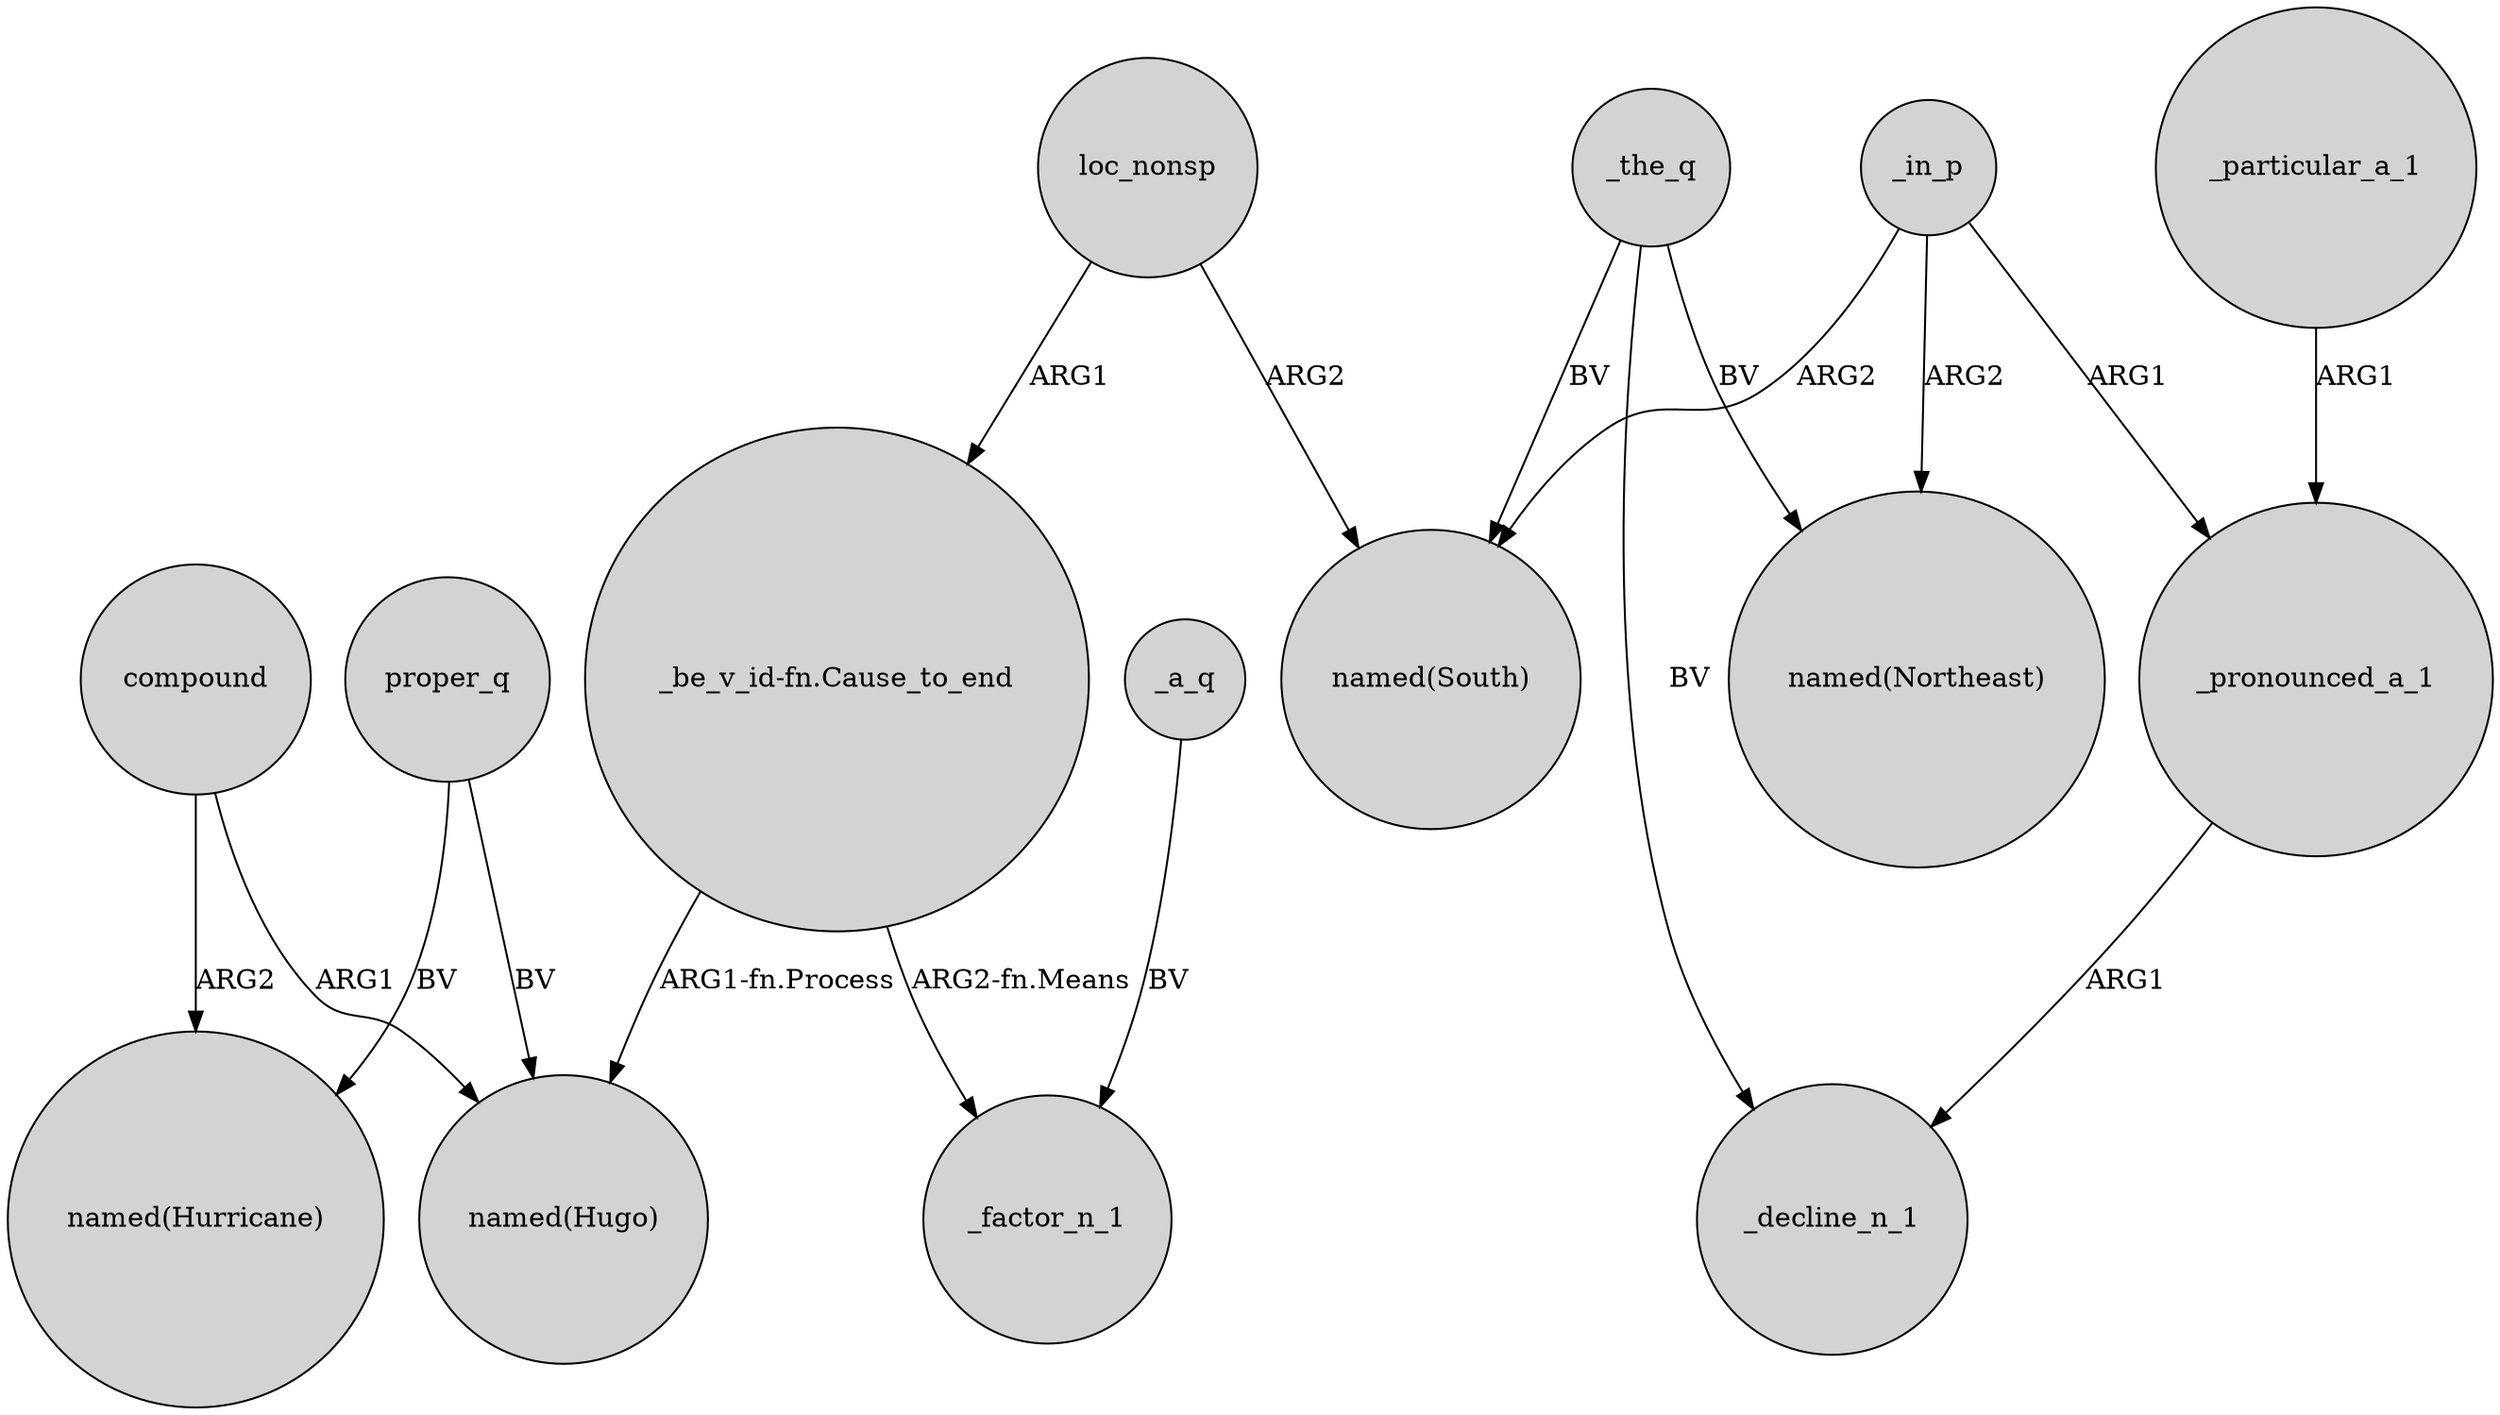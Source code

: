 digraph {
	node [shape=circle style=filled]
	compound -> "named(Hurricane)" [label=ARG2]
	proper_q -> "named(Hugo)" [label=BV]
	_particular_a_1 -> _pronounced_a_1 [label=ARG1]
	"_be_v_id-fn.Cause_to_end" -> _factor_n_1 [label="ARG2-fn.Means"]
	_in_p -> "named(South)" [label=ARG2]
	_the_q -> _decline_n_1 [label=BV]
	loc_nonsp -> "_be_v_id-fn.Cause_to_end" [label=ARG1]
	compound -> "named(Hugo)" [label=ARG1]
	_in_p -> _pronounced_a_1 [label=ARG1]
	_pronounced_a_1 -> _decline_n_1 [label=ARG1]
	_a_q -> _factor_n_1 [label=BV]
	loc_nonsp -> "named(South)" [label=ARG2]
	_the_q -> "named(Northeast)" [label=BV]
	_in_p -> "named(Northeast)" [label=ARG2]
	proper_q -> "named(Hurricane)" [label=BV]
	_the_q -> "named(South)" [label=BV]
	"_be_v_id-fn.Cause_to_end" -> "named(Hugo)" [label="ARG1-fn.Process"]
}
